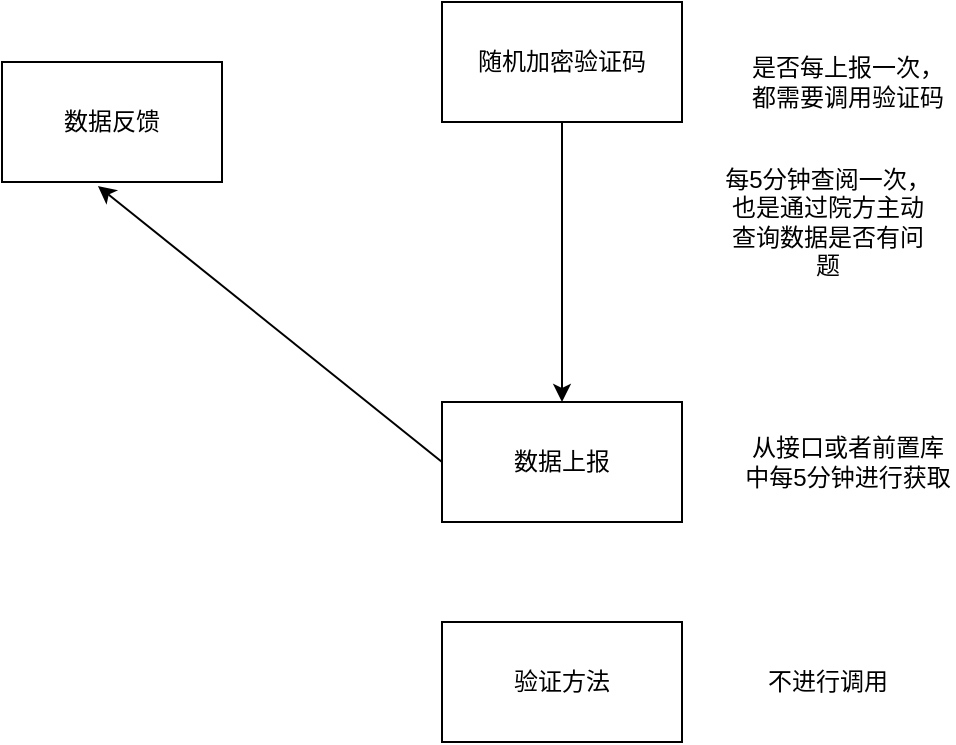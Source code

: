 <mxfile version="14.4.9" type="github">
  <diagram id="q5IRWlEj_tBxsEDcjkvn" name="第 1 页">
    <mxGraphModel dx="1422" dy="716" grid="1" gridSize="10" guides="1" tooltips="1" connect="1" arrows="1" fold="1" page="1" pageScale="1" pageWidth="827" pageHeight="1169" math="0" shadow="0">
      <root>
        <mxCell id="0" />
        <mxCell id="1" parent="0" />
        <mxCell id="l8pBboNVzCoDcgD-SjBr-1" value="随机加密验证码" style="rounded=0;whiteSpace=wrap;html=1;" vertex="1" parent="1">
          <mxGeometry x="250" y="100" width="120" height="60" as="geometry" />
        </mxCell>
        <mxCell id="l8pBboNVzCoDcgD-SjBr-3" value="数据反馈" style="rounded=0;whiteSpace=wrap;html=1;" vertex="1" parent="1">
          <mxGeometry x="30" y="130" width="110" height="60" as="geometry" />
        </mxCell>
        <mxCell id="l8pBboNVzCoDcgD-SjBr-4" value="数据上报" style="rounded=0;whiteSpace=wrap;html=1;" vertex="1" parent="1">
          <mxGeometry x="250" y="300" width="120" height="60" as="geometry" />
        </mxCell>
        <mxCell id="l8pBboNVzCoDcgD-SjBr-5" value="验证方法" style="rounded=0;whiteSpace=wrap;html=1;" vertex="1" parent="1">
          <mxGeometry x="250" y="410" width="120" height="60" as="geometry" />
        </mxCell>
        <mxCell id="l8pBboNVzCoDcgD-SjBr-7" value="从接口或者前置库中每5分钟进行获取" style="text;html=1;strokeColor=none;fillColor=none;align=center;verticalAlign=middle;whiteSpace=wrap;rounded=0;" vertex="1" parent="1">
          <mxGeometry x="400" y="320" width="106" height="20" as="geometry" />
        </mxCell>
        <mxCell id="l8pBboNVzCoDcgD-SjBr-9" value="每5分钟查阅一次，也是通过院方主动查询数据是否有问题" style="text;html=1;strokeColor=none;fillColor=none;align=center;verticalAlign=middle;whiteSpace=wrap;rounded=0;" vertex="1" parent="1">
          <mxGeometry x="390" y="200" width="106" height="20" as="geometry" />
        </mxCell>
        <mxCell id="l8pBboNVzCoDcgD-SjBr-10" value="是否每上报一次，都需要调用验证码" style="text;html=1;strokeColor=none;fillColor=none;align=center;verticalAlign=middle;whiteSpace=wrap;rounded=0;" vertex="1" parent="1">
          <mxGeometry x="400" y="130" width="106" height="20" as="geometry" />
        </mxCell>
        <mxCell id="l8pBboNVzCoDcgD-SjBr-11" value="" style="endArrow=classic;html=1;exitX=0;exitY=0.5;exitDx=0;exitDy=0;entryX=0.436;entryY=1.033;entryDx=0;entryDy=0;entryPerimeter=0;" edge="1" parent="1" source="l8pBboNVzCoDcgD-SjBr-4" target="l8pBboNVzCoDcgD-SjBr-3">
          <mxGeometry width="50" height="50" relative="1" as="geometry">
            <mxPoint x="390" y="380" as="sourcePoint" />
            <mxPoint x="70" y="290" as="targetPoint" />
          </mxGeometry>
        </mxCell>
        <mxCell id="l8pBboNVzCoDcgD-SjBr-12" value="" style="endArrow=classic;html=1;exitX=0.5;exitY=1;exitDx=0;exitDy=0;" edge="1" parent="1" source="l8pBboNVzCoDcgD-SjBr-1" target="l8pBboNVzCoDcgD-SjBr-4">
          <mxGeometry width="50" height="50" relative="1" as="geometry">
            <mxPoint x="390" y="380" as="sourcePoint" />
            <mxPoint x="440" y="330" as="targetPoint" />
          </mxGeometry>
        </mxCell>
        <mxCell id="l8pBboNVzCoDcgD-SjBr-13" value="不进行调用" style="text;html=1;strokeColor=none;fillColor=none;align=center;verticalAlign=middle;whiteSpace=wrap;rounded=0;" vertex="1" parent="1">
          <mxGeometry x="390" y="430" width="106" height="20" as="geometry" />
        </mxCell>
      </root>
    </mxGraphModel>
  </diagram>
</mxfile>
